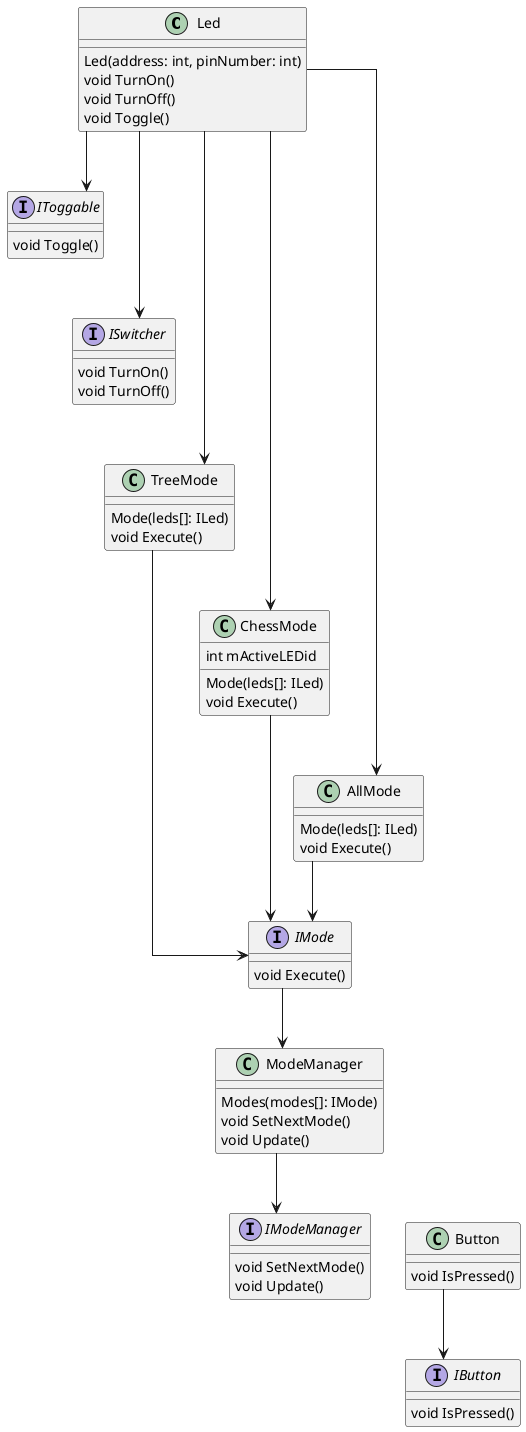 @startuml ModeArchitecture
top to bottom direction
skinparam linetype ortho
skinparam classAttributeIconSize 0

' ===== Классы и интерфейсы =====
class Led {
    Led(address: int, pinNumber: int)
    void TurnOn()
    void TurnOff()
    void Toggle()
}

interface IToggable {
    void Toggle()
}

interface ISwitcher {
    void TurnOn()
    void TurnOff()
}

class TreeMode {
    Mode(leds[]: ILed)
    void Execute()
}

class ChessMode {
    int mActiveLEDid
    Mode(leds[]: ILed)
    void Execute()
}

class AllMode {
    Mode(leds[]: ILed)
    void Execute()
}

interface IMode {
    void Execute()
}

class ModeManager {
    Modes(modes[]: IMode)
    void SetNextMode()
    void Update()
}

interface IModeManager {
    void SetNextMode()
    void Update()
}

class Button {
    void IsPressed()
}

interface IButton {
    void IsPressed()
}

' ===== Структура связей =====
Led --> IToggable
Led --> ISwitcher
Led --> TreeMode
Led --> ChessMode
Led --> AllMode

TreeMode --> IMode
ChessMode --> IMode
AllMode --> IMode

IMode --> ModeManager

ModeManager --> IModeManager

Button --> IButton

' ===== Расположение =====
Led -[hidden]-> IToggable
IToggable -[hidden]-> ISwitcher
ISwitcher -[hidden]-> TreeMode
TreeMode -[hidden]-> ChessMode
ChessMode -[hidden]-> AllMode
AllMode -[hidden]-> IMode
IMode -[hidden]-> ModeManager
ModeManager -[hidden]-> IModeManager
ModeManager -[hidden]-> Button
Button -[hidden]-> IButton

@enduml
